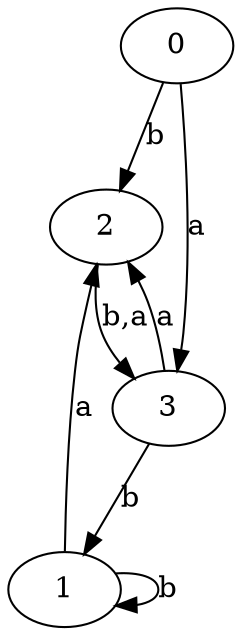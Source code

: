 digraph {
 ranksep=0.5;
 d2tdocpreamble = "\usetikzlibrary{automata}";
 d2tfigpreamble = "\tikzstyle{every state}= [ draw=blue!50,very thick,fill=blue!20]  \tikzstyle{auto}= [fill=white]";
 node [style="state"];
 edge [lblstyle="auto",topath="bend right", len=4  ]
  "0" [label="0",style = "state, initial"];
  "1" [label="1",];
  "2" [label="2",];
  "3" [label="3",style = "state, accepting"];
  "0" -> "2" [label="b"];
  "0" -> "3" [label="a"];
  "1" -> "1" [label="b",topath="loop above"];
  "1" -> "2" [label="a"];
  "2" -> "3" [label="b,a"];
  "3" -> "1" [label="b"];
  "3" -> "2" [label="a"];
}